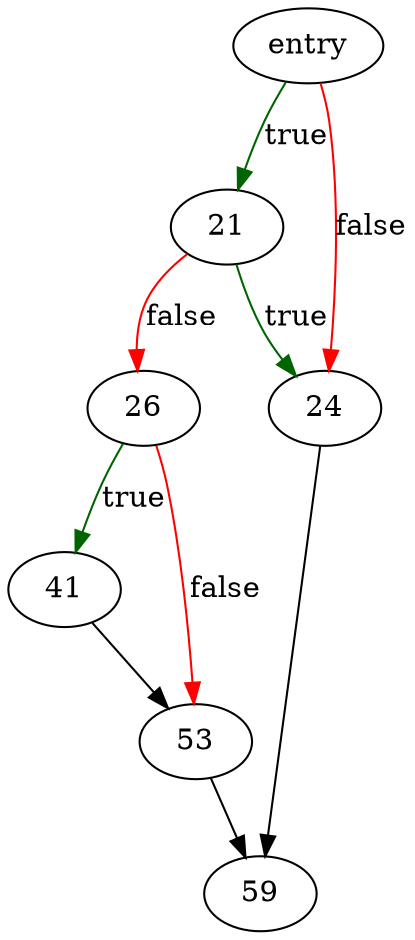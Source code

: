 digraph "sqlite3LockAndPrepare" {
	// Node definitions.
	7 [label=entry];
	21;
	24;
	26;
	41;
	53;
	59;

	// Edge definitions.
	7 -> 21 [
		color=darkgreen
		label=true
	];
	7 -> 24 [
		color=red
		label=false
	];
	21 -> 24 [
		color=darkgreen
		label=true
	];
	21 -> 26 [
		color=red
		label=false
	];
	24 -> 59;
	26 -> 41 [
		color=darkgreen
		label=true
	];
	26 -> 53 [
		color=red
		label=false
	];
	41 -> 53;
	53 -> 59;
}